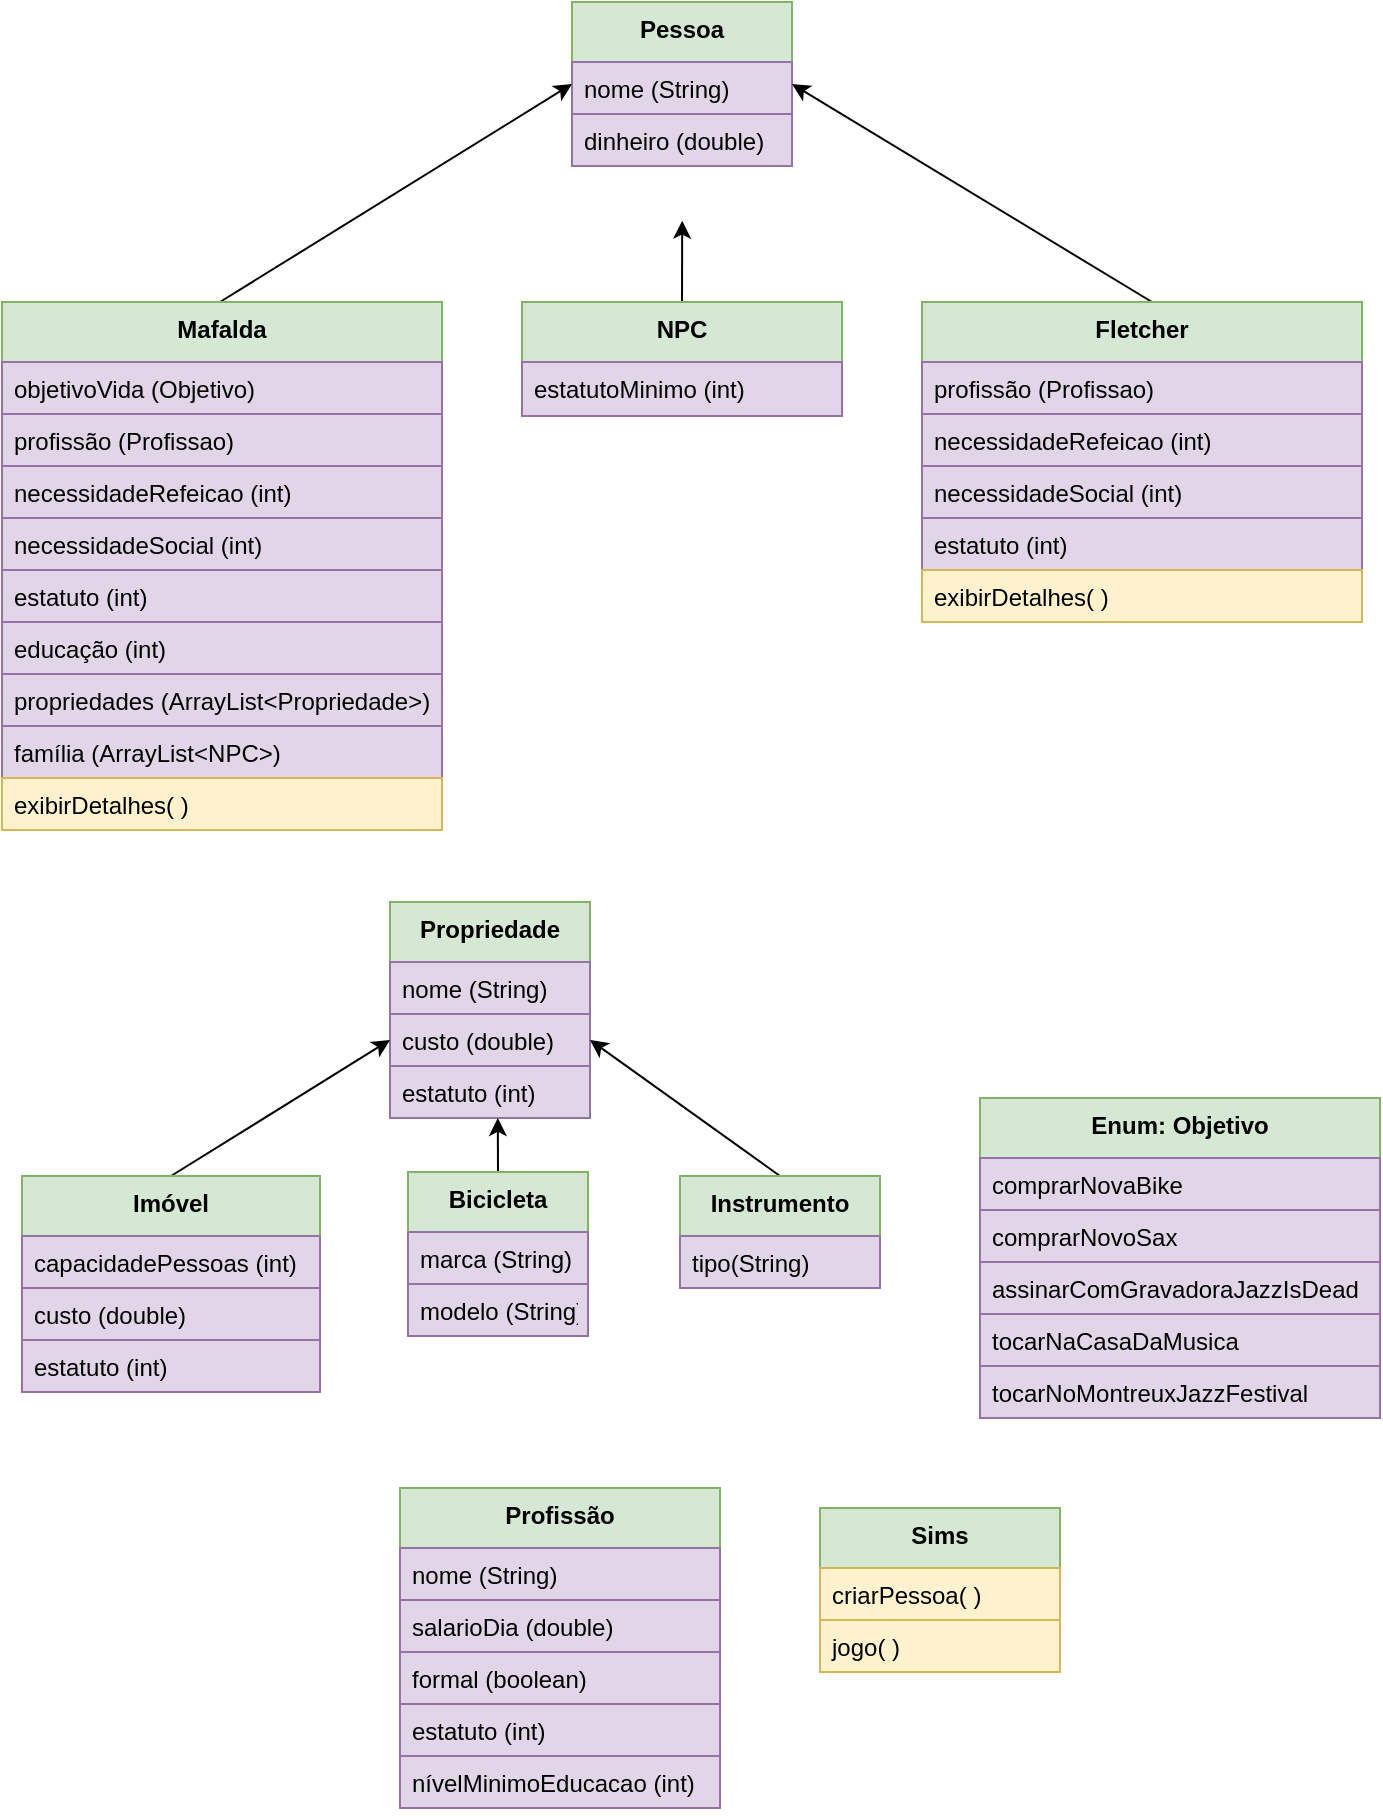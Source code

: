 <mxfile version="20.8.16" type="device"><diagram id="C5RBs43oDa-KdzZeNtuy" name="Page-1"><mxGraphModel dx="1195" dy="703" grid="1" gridSize="10" guides="1" tooltips="1" connect="1" arrows="1" fold="1" page="1" pageScale="1" pageWidth="827" pageHeight="1169" math="0" shadow="0"><root><mxCell id="WIyWlLk6GJQsqaUBKTNV-0"/><mxCell id="WIyWlLk6GJQsqaUBKTNV-1" parent="WIyWlLk6GJQsqaUBKTNV-0"/><mxCell id="-l7YNrOhIKP4FmP0wzme-27" value="Pessoa" style="swimlane;fontStyle=1;align=center;verticalAlign=top;childLayout=stackLayout;horizontal=1;startSize=30;horizontalStack=0;resizeParent=1;resizeParentMax=0;resizeLast=0;collapsible=1;marginBottom=0;fillColor=#d5e8d4;strokeColor=#82b366;" parent="WIyWlLk6GJQsqaUBKTNV-1" vertex="1"><mxGeometry x="345" y="50" width="110" height="82" as="geometry"><mxRectangle x="80" y="20" width="80" height="30" as="alternateBounds"/></mxGeometry></mxCell><mxCell id="-l7YNrOhIKP4FmP0wzme-28" value="nome (String)" style="text;strokeColor=#9673a6;fillColor=#e1d5e7;align=left;verticalAlign=top;spacingLeft=4;spacingRight=4;overflow=hidden;rotatable=0;points=[[0,0.5],[1,0.5]];portConstraint=eastwest;" parent="-l7YNrOhIKP4FmP0wzme-27" vertex="1"><mxGeometry y="30" width="110" height="26" as="geometry"/></mxCell><mxCell id="-l7YNrOhIKP4FmP0wzme-32" value="dinheiro (double)" style="text;strokeColor=#9673a6;fillColor=#e1d5e7;align=left;verticalAlign=top;spacingLeft=4;spacingRight=4;overflow=hidden;rotatable=0;points=[[0,0.5],[1,0.5]];portConstraint=eastwest;" parent="-l7YNrOhIKP4FmP0wzme-27" vertex="1"><mxGeometry y="56" width="110" height="26" as="geometry"/></mxCell><mxCell id="-l7YNrOhIKP4FmP0wzme-74" style="rounded=0;orthogonalLoop=1;jettySize=auto;html=1;exitX=0.5;exitY=0;exitDx=0;exitDy=0;entryX=0;entryY=0.5;entryDx=0;entryDy=0;" parent="WIyWlLk6GJQsqaUBKTNV-1" target="-l7YNrOhIKP4FmP0wzme-27" edge="1"><mxGeometry relative="1" as="geometry"><mxPoint x="169" y="200" as="sourcePoint"/><mxPoint x="299" y="104" as="targetPoint"/></mxGeometry></mxCell><mxCell id="-l7YNrOhIKP4FmP0wzme-44" value="Mafalda" style="swimlane;fontStyle=1;align=center;verticalAlign=top;childLayout=stackLayout;horizontal=1;startSize=30;horizontalStack=0;resizeParent=1;resizeParentMax=0;resizeLast=0;collapsible=1;marginBottom=0;fillColor=#d5e8d4;strokeColor=#82b366;" parent="WIyWlLk6GJQsqaUBKTNV-1" vertex="1"><mxGeometry x="60" y="200" width="220" height="264" as="geometry"><mxRectangle x="80" y="20" width="80" height="30" as="alternateBounds"/></mxGeometry></mxCell><mxCell id="-l7YNrOhIKP4FmP0wzme-45" value="objetivoVida (Objetivo)" style="text;strokeColor=#9673a6;fillColor=#e1d5e7;align=left;verticalAlign=top;spacingLeft=4;spacingRight=4;overflow=hidden;rotatable=0;points=[[0,0.5],[1,0.5]];portConstraint=eastwest;" parent="-l7YNrOhIKP4FmP0wzme-44" vertex="1"><mxGeometry y="30" width="220" height="26" as="geometry"/></mxCell><mxCell id="-l7YNrOhIKP4FmP0wzme-46" value="profissão (Profissao)" style="text;strokeColor=#9673a6;fillColor=#e1d5e7;align=left;verticalAlign=top;spacingLeft=4;spacingRight=4;overflow=hidden;rotatable=0;points=[[0,0.5],[1,0.5]];portConstraint=eastwest;" parent="-l7YNrOhIKP4FmP0wzme-44" vertex="1"><mxGeometry y="56" width="220" height="26" as="geometry"/></mxCell><mxCell id="-l7YNrOhIKP4FmP0wzme-48" value="necessidadeRefeicao (int)" style="text;strokeColor=#9673a6;fillColor=#e1d5e7;align=left;verticalAlign=top;spacingLeft=4;spacingRight=4;overflow=hidden;rotatable=0;points=[[0,0.5],[1,0.5]];portConstraint=eastwest;" parent="-l7YNrOhIKP4FmP0wzme-44" vertex="1"><mxGeometry y="82" width="220" height="26" as="geometry"/></mxCell><mxCell id="-l7YNrOhIKP4FmP0wzme-49" value="necessidadeSocial (int)" style="text;strokeColor=#9673a6;fillColor=#e1d5e7;align=left;verticalAlign=top;spacingLeft=4;spacingRight=4;overflow=hidden;rotatable=0;points=[[0,0.5],[1,0.5]];portConstraint=eastwest;" parent="-l7YNrOhIKP4FmP0wzme-44" vertex="1"><mxGeometry y="108" width="220" height="26" as="geometry"/></mxCell><mxCell id="-l7YNrOhIKP4FmP0wzme-50" value="estatuto (int)" style="text;strokeColor=#9673a6;fillColor=#e1d5e7;align=left;verticalAlign=top;spacingLeft=4;spacingRight=4;overflow=hidden;rotatable=0;points=[[0,0.5],[1,0.5]];portConstraint=eastwest;" parent="-l7YNrOhIKP4FmP0wzme-44" vertex="1"><mxGeometry y="134" width="220" height="26" as="geometry"/></mxCell><mxCell id="-l7YNrOhIKP4FmP0wzme-51" value="educação (int)" style="text;strokeColor=#9673a6;fillColor=#e1d5e7;align=left;verticalAlign=top;spacingLeft=4;spacingRight=4;overflow=hidden;rotatable=0;points=[[0,0.5],[1,0.5]];portConstraint=eastwest;" parent="-l7YNrOhIKP4FmP0wzme-44" vertex="1"><mxGeometry y="160" width="220" height="26" as="geometry"/></mxCell><mxCell id="-l7YNrOhIKP4FmP0wzme-52" value="propriedades (ArrayList&lt;Propriedade&gt;)" style="text;strokeColor=#9673a6;fillColor=#e1d5e7;align=left;verticalAlign=top;spacingLeft=4;spacingRight=4;overflow=hidden;rotatable=0;points=[[0,0.5],[1,0.5]];portConstraint=eastwest;" parent="-l7YNrOhIKP4FmP0wzme-44" vertex="1"><mxGeometry y="186" width="220" height="26" as="geometry"/></mxCell><mxCell id="-l7YNrOhIKP4FmP0wzme-53" value="família (ArrayList&lt;NPC&gt;)" style="text;strokeColor=#9673a6;fillColor=#e1d5e7;align=left;verticalAlign=top;spacingLeft=4;spacingRight=4;overflow=hidden;rotatable=0;points=[[0,0.5],[1,0.5]];portConstraint=eastwest;" parent="-l7YNrOhIKP4FmP0wzme-44" vertex="1"><mxGeometry y="212" width="220" height="26" as="geometry"/></mxCell><mxCell id="-l7YNrOhIKP4FmP0wzme-47" value="exibirDetalhes( )" style="text;strokeColor=#d6b656;fillColor=#fff2cc;align=left;verticalAlign=top;spacingLeft=4;spacingRight=4;overflow=hidden;rotatable=0;points=[[0,0.5],[1,0.5]];portConstraint=eastwest;" parent="-l7YNrOhIKP4FmP0wzme-44" vertex="1"><mxGeometry y="238" width="220" height="26" as="geometry"/></mxCell><mxCell id="-l7YNrOhIKP4FmP0wzme-75" style="edgeStyle=none;rounded=0;orthogonalLoop=1;jettySize=auto;html=1;exitX=0.5;exitY=0;exitDx=0;exitDy=0;entryX=1;entryY=0.5;entryDx=0;entryDy=0;" parent="WIyWlLk6GJQsqaUBKTNV-1" target="-l7YNrOhIKP4FmP0wzme-27" edge="1"><mxGeometry relative="1" as="geometry"><mxPoint x="635" y="200" as="sourcePoint"/><mxPoint x="520.38" y="105.662" as="targetPoint"/></mxGeometry></mxCell><mxCell id="-l7YNrOhIKP4FmP0wzme-54" value="Fletcher" style="swimlane;fontStyle=1;align=center;verticalAlign=top;childLayout=stackLayout;horizontal=1;startSize=30;horizontalStack=0;resizeParent=1;resizeParentMax=0;resizeLast=0;collapsible=1;marginBottom=0;fillColor=#d5e8d4;strokeColor=#82b366;" parent="WIyWlLk6GJQsqaUBKTNV-1" vertex="1"><mxGeometry x="520" y="200" width="220" height="160" as="geometry"><mxRectangle x="80" y="20" width="80" height="30" as="alternateBounds"/></mxGeometry></mxCell><mxCell id="-l7YNrOhIKP4FmP0wzme-56" value="profissão (Profissao)" style="text;strokeColor=#9673a6;fillColor=#e1d5e7;align=left;verticalAlign=top;spacingLeft=4;spacingRight=4;overflow=hidden;rotatable=0;points=[[0,0.5],[1,0.5]];portConstraint=eastwest;" parent="-l7YNrOhIKP4FmP0wzme-54" vertex="1"><mxGeometry y="30" width="220" height="26" as="geometry"/></mxCell><mxCell id="-l7YNrOhIKP4FmP0wzme-57" value="necessidadeRefeicao (int)" style="text;strokeColor=#9673a6;fillColor=#e1d5e7;align=left;verticalAlign=top;spacingLeft=4;spacingRight=4;overflow=hidden;rotatable=0;points=[[0,0.5],[1,0.5]];portConstraint=eastwest;" parent="-l7YNrOhIKP4FmP0wzme-54" vertex="1"><mxGeometry y="56" width="220" height="26" as="geometry"/></mxCell><mxCell id="-l7YNrOhIKP4FmP0wzme-58" value="necessidadeSocial (int)" style="text;strokeColor=#9673a6;fillColor=#e1d5e7;align=left;verticalAlign=top;spacingLeft=4;spacingRight=4;overflow=hidden;rotatable=0;points=[[0,0.5],[1,0.5]];portConstraint=eastwest;" parent="-l7YNrOhIKP4FmP0wzme-54" vertex="1"><mxGeometry y="82" width="220" height="26" as="geometry"/></mxCell><mxCell id="-l7YNrOhIKP4FmP0wzme-59" value="estatuto (int)" style="text;strokeColor=#9673a6;fillColor=#e1d5e7;align=left;verticalAlign=top;spacingLeft=4;spacingRight=4;overflow=hidden;rotatable=0;points=[[0,0.5],[1,0.5]];portConstraint=eastwest;" parent="-l7YNrOhIKP4FmP0wzme-54" vertex="1"><mxGeometry y="108" width="220" height="26" as="geometry"/></mxCell><mxCell id="-l7YNrOhIKP4FmP0wzme-63" value="exibirDetalhes( )" style="text;strokeColor=#d6b656;fillColor=#fff2cc;align=left;verticalAlign=top;spacingLeft=4;spacingRight=4;overflow=hidden;rotatable=0;points=[[0,0.5],[1,0.5]];portConstraint=eastwest;" parent="-l7YNrOhIKP4FmP0wzme-54" vertex="1"><mxGeometry y="134" width="220" height="26" as="geometry"/></mxCell><mxCell id="-l7YNrOhIKP4FmP0wzme-76" style="edgeStyle=none;rounded=0;orthogonalLoop=1;jettySize=auto;html=1;exitX=0.5;exitY=0;exitDx=0;exitDy=0;entryX=0.455;entryY=0.936;entryDx=0;entryDy=0;entryPerimeter=0;" parent="WIyWlLk6GJQsqaUBKTNV-1" edge="1"><mxGeometry relative="1" as="geometry"><mxPoint x="400" y="203" as="sourcePoint"/><mxPoint x="400.1" y="159.336" as="targetPoint"/></mxGeometry></mxCell><mxCell id="-l7YNrOhIKP4FmP0wzme-64" value="NPC" style="swimlane;fontStyle=1;align=center;verticalAlign=top;childLayout=stackLayout;horizontal=1;startSize=30;horizontalStack=0;resizeParent=1;resizeParentMax=0;resizeLast=0;collapsible=1;marginBottom=0;fillColor=#d5e8d4;strokeColor=#82b366;" parent="WIyWlLk6GJQsqaUBKTNV-1" vertex="1"><mxGeometry x="320" y="200" width="160" height="57" as="geometry"><mxRectangle x="80" y="20" width="80" height="30" as="alternateBounds"/></mxGeometry></mxCell><mxCell id="-l7YNrOhIKP4FmP0wzme-66" value="estatutoMinimo (int)" style="text;strokeColor=#9673a6;fillColor=#e1d5e7;align=left;verticalAlign=top;spacingLeft=4;spacingRight=4;overflow=hidden;rotatable=0;points=[[0,0.5],[1,0.5]];portConstraint=eastwest;" parent="-l7YNrOhIKP4FmP0wzme-64" vertex="1"><mxGeometry y="30" width="160" height="27" as="geometry"/></mxCell><mxCell id="-l7YNrOhIKP4FmP0wzme-78" value="Propriedade" style="swimlane;fontStyle=1;align=center;verticalAlign=top;childLayout=stackLayout;horizontal=1;startSize=30;horizontalStack=0;resizeParent=1;resizeParentMax=0;resizeLast=0;collapsible=1;marginBottom=0;fillColor=#d5e8d4;strokeColor=#82b366;" parent="WIyWlLk6GJQsqaUBKTNV-1" vertex="1"><mxGeometry x="254" y="500" width="100" height="108" as="geometry"><mxRectangle x="80" y="20" width="80" height="30" as="alternateBounds"/></mxGeometry></mxCell><mxCell id="-l7YNrOhIKP4FmP0wzme-79" value="nome (String)" style="text;strokeColor=#9673a6;fillColor=#e1d5e7;align=left;verticalAlign=top;spacingLeft=4;spacingRight=4;overflow=hidden;rotatable=0;points=[[0,0.5],[1,0.5]];portConstraint=eastwest;" parent="-l7YNrOhIKP4FmP0wzme-78" vertex="1"><mxGeometry y="30" width="100" height="26" as="geometry"/></mxCell><mxCell id="-l7YNrOhIKP4FmP0wzme-80" value="custo (double)" style="text;strokeColor=#9673a6;fillColor=#e1d5e7;align=left;verticalAlign=top;spacingLeft=4;spacingRight=4;overflow=hidden;rotatable=0;points=[[0,0.5],[1,0.5]];portConstraint=eastwest;" parent="-l7YNrOhIKP4FmP0wzme-78" vertex="1"><mxGeometry y="56" width="100" height="26" as="geometry"/></mxCell><mxCell id="-l7YNrOhIKP4FmP0wzme-81" value="estatuto (int)" style="text;strokeColor=#9673a6;fillColor=#e1d5e7;align=left;verticalAlign=top;spacingLeft=4;spacingRight=4;overflow=hidden;rotatable=0;points=[[0,0.5],[1,0.5]];portConstraint=eastwest;" parent="-l7YNrOhIKP4FmP0wzme-78" vertex="1"><mxGeometry y="82" width="100" height="26" as="geometry"/></mxCell><mxCell id="-l7YNrOhIKP4FmP0wzme-99" style="edgeStyle=none;rounded=0;orthogonalLoop=1;jettySize=auto;html=1;exitX=0.5;exitY=0;exitDx=0;exitDy=0;entryX=0;entryY=0.5;entryDx=0;entryDy=0;" parent="WIyWlLk6GJQsqaUBKTNV-1" source="-l7YNrOhIKP4FmP0wzme-88" target="-l7YNrOhIKP4FmP0wzme-80" edge="1"><mxGeometry relative="1" as="geometry"/></mxCell><mxCell id="-l7YNrOhIKP4FmP0wzme-88" value="Imóvel" style="swimlane;fontStyle=1;align=center;verticalAlign=top;childLayout=stackLayout;horizontal=1;startSize=30;horizontalStack=0;resizeParent=1;resizeParentMax=0;resizeLast=0;collapsible=1;marginBottom=0;fillColor=#d5e8d4;strokeColor=#82b366;" parent="WIyWlLk6GJQsqaUBKTNV-1" vertex="1"><mxGeometry x="70" y="637" width="149" height="108" as="geometry"><mxRectangle x="80" y="20" width="80" height="30" as="alternateBounds"/></mxGeometry></mxCell><mxCell id="-l7YNrOhIKP4FmP0wzme-89" value="capacidadePessoas (int)" style="text;strokeColor=#9673a6;fillColor=#e1d5e7;align=left;verticalAlign=top;spacingLeft=4;spacingRight=4;overflow=hidden;rotatable=0;points=[[0,0.5],[1,0.5]];portConstraint=eastwest;" parent="-l7YNrOhIKP4FmP0wzme-88" vertex="1"><mxGeometry y="30" width="149" height="26" as="geometry"/></mxCell><mxCell id="-l7YNrOhIKP4FmP0wzme-90" value="custo (double)" style="text;strokeColor=#9673a6;fillColor=#e1d5e7;align=left;verticalAlign=top;spacingLeft=4;spacingRight=4;overflow=hidden;rotatable=0;points=[[0,0.5],[1,0.5]];portConstraint=eastwest;" parent="-l7YNrOhIKP4FmP0wzme-88" vertex="1"><mxGeometry y="56" width="149" height="26" as="geometry"/></mxCell><mxCell id="-l7YNrOhIKP4FmP0wzme-91" value="estatuto (int)" style="text;strokeColor=#9673a6;fillColor=#e1d5e7;align=left;verticalAlign=top;spacingLeft=4;spacingRight=4;overflow=hidden;rotatable=0;points=[[0,0.5],[1,0.5]];portConstraint=eastwest;" parent="-l7YNrOhIKP4FmP0wzme-88" vertex="1"><mxGeometry y="82" width="149" height="26" as="geometry"/></mxCell><mxCell id="-l7YNrOhIKP4FmP0wzme-102" style="edgeStyle=none;rounded=0;orthogonalLoop=1;jettySize=auto;html=1;exitX=0.5;exitY=0;exitDx=0;exitDy=0;entryX=0.539;entryY=1.076;entryDx=0;entryDy=0;entryPerimeter=0;" parent="WIyWlLk6GJQsqaUBKTNV-1" edge="1"><mxGeometry relative="1" as="geometry"><mxPoint x="308" y="635" as="sourcePoint"/><mxPoint x="307.9" y="607.976" as="targetPoint"/></mxGeometry></mxCell><mxCell id="-l7YNrOhIKP4FmP0wzme-92" value="Bicicleta" style="swimlane;fontStyle=1;align=center;verticalAlign=top;childLayout=stackLayout;horizontal=1;startSize=30;horizontalStack=0;resizeParent=1;resizeParentMax=0;resizeLast=0;collapsible=1;marginBottom=0;fillColor=#d5e8d4;strokeColor=#82b366;" parent="WIyWlLk6GJQsqaUBKTNV-1" vertex="1"><mxGeometry x="263" y="635" width="90" height="82" as="geometry"><mxRectangle x="80" y="20" width="80" height="30" as="alternateBounds"/></mxGeometry></mxCell><mxCell id="-l7YNrOhIKP4FmP0wzme-93" value="marca (String)" style="text;strokeColor=#9673a6;fillColor=#e1d5e7;align=left;verticalAlign=top;spacingLeft=4;spacingRight=4;overflow=hidden;rotatable=0;points=[[0,0.5],[1,0.5]];portConstraint=eastwest;" parent="-l7YNrOhIKP4FmP0wzme-92" vertex="1"><mxGeometry y="30" width="90" height="26" as="geometry"/></mxCell><mxCell id="-l7YNrOhIKP4FmP0wzme-94" value="modelo (String)" style="text;strokeColor=#9673a6;fillColor=#e1d5e7;align=left;verticalAlign=top;spacingLeft=4;spacingRight=4;overflow=hidden;rotatable=0;points=[[0,0.5],[1,0.5]];portConstraint=eastwest;" parent="-l7YNrOhIKP4FmP0wzme-92" vertex="1"><mxGeometry y="56" width="90" height="26" as="geometry"/></mxCell><mxCell id="-l7YNrOhIKP4FmP0wzme-101" style="edgeStyle=none;rounded=0;orthogonalLoop=1;jettySize=auto;html=1;exitX=0.5;exitY=0;exitDx=0;exitDy=0;entryX=1;entryY=0.5;entryDx=0;entryDy=0;" parent="WIyWlLk6GJQsqaUBKTNV-1" source="-l7YNrOhIKP4FmP0wzme-96" target="-l7YNrOhIKP4FmP0wzme-80" edge="1"><mxGeometry relative="1" as="geometry"/></mxCell><mxCell id="-l7YNrOhIKP4FmP0wzme-96" value="Instrumento" style="swimlane;fontStyle=1;align=center;verticalAlign=top;childLayout=stackLayout;horizontal=1;startSize=30;horizontalStack=0;resizeParent=1;resizeParentMax=0;resizeLast=0;collapsible=1;marginBottom=0;fillColor=#d5e8d4;strokeColor=#82b366;" parent="WIyWlLk6GJQsqaUBKTNV-1" vertex="1"><mxGeometry x="399" y="637" width="100" height="56" as="geometry"><mxRectangle x="80" y="20" width="80" height="30" as="alternateBounds"/></mxGeometry></mxCell><mxCell id="-l7YNrOhIKP4FmP0wzme-97" value="tipo(String)" style="text;strokeColor=#9673a6;fillColor=#e1d5e7;align=left;verticalAlign=top;spacingLeft=4;spacingRight=4;overflow=hidden;rotatable=0;points=[[0,0.5],[1,0.5]];portConstraint=eastwest;" parent="-l7YNrOhIKP4FmP0wzme-96" vertex="1"><mxGeometry y="30" width="100" height="26" as="geometry"/></mxCell><mxCell id="-l7YNrOhIKP4FmP0wzme-103" value="Profissão" style="swimlane;fontStyle=1;align=center;verticalAlign=top;childLayout=stackLayout;horizontal=1;startSize=30;horizontalStack=0;resizeParent=1;resizeParentMax=0;resizeLast=0;collapsible=1;marginBottom=0;fillColor=#d5e8d4;strokeColor=#82b366;" parent="WIyWlLk6GJQsqaUBKTNV-1" vertex="1"><mxGeometry x="259" y="793" width="160" height="160" as="geometry"><mxRectangle x="80" y="20" width="80" height="30" as="alternateBounds"/></mxGeometry></mxCell><mxCell id="-l7YNrOhIKP4FmP0wzme-104" value="nome (String)" style="text;strokeColor=#9673a6;fillColor=#e1d5e7;align=left;verticalAlign=top;spacingLeft=4;spacingRight=4;overflow=hidden;rotatable=0;points=[[0,0.5],[1,0.5]];portConstraint=eastwest;" parent="-l7YNrOhIKP4FmP0wzme-103" vertex="1"><mxGeometry y="30" width="160" height="26" as="geometry"/></mxCell><mxCell id="-l7YNrOhIKP4FmP0wzme-105" value="salarioDia (double)" style="text;strokeColor=#9673a6;fillColor=#e1d5e7;align=left;verticalAlign=top;spacingLeft=4;spacingRight=4;overflow=hidden;rotatable=0;points=[[0,0.5],[1,0.5]];portConstraint=eastwest;" parent="-l7YNrOhIKP4FmP0wzme-103" vertex="1"><mxGeometry y="56" width="160" height="26" as="geometry"/></mxCell><mxCell id="-l7YNrOhIKP4FmP0wzme-107" value="formal (boolean)" style="text;strokeColor=#9673a6;fillColor=#e1d5e7;align=left;verticalAlign=top;spacingLeft=4;spacingRight=4;overflow=hidden;rotatable=0;points=[[0,0.5],[1,0.5]];portConstraint=eastwest;" parent="-l7YNrOhIKP4FmP0wzme-103" vertex="1"><mxGeometry y="82" width="160" height="26" as="geometry"/></mxCell><mxCell id="-l7YNrOhIKP4FmP0wzme-108" value="estatuto (int)" style="text;strokeColor=#9673a6;fillColor=#e1d5e7;align=left;verticalAlign=top;spacingLeft=4;spacingRight=4;overflow=hidden;rotatable=0;points=[[0,0.5],[1,0.5]];portConstraint=eastwest;" parent="-l7YNrOhIKP4FmP0wzme-103" vertex="1"><mxGeometry y="108" width="160" height="26" as="geometry"/></mxCell><mxCell id="-l7YNrOhIKP4FmP0wzme-109" value="nívelMinimoEducacao (int)" style="text;strokeColor=#9673a6;fillColor=#e1d5e7;align=left;verticalAlign=top;spacingLeft=4;spacingRight=4;overflow=hidden;rotatable=0;points=[[0,0.5],[1,0.5]];portConstraint=eastwest;" parent="-l7YNrOhIKP4FmP0wzme-103" vertex="1"><mxGeometry y="134" width="160" height="26" as="geometry"/></mxCell><mxCell id="-l7YNrOhIKP4FmP0wzme-116" value="Enum: Objetivo" style="swimlane;fontStyle=1;align=center;verticalAlign=top;childLayout=stackLayout;horizontal=1;startSize=30;horizontalStack=0;resizeParent=1;resizeParentMax=0;resizeLast=0;collapsible=1;marginBottom=0;fillColor=#d5e8d4;strokeColor=#82b366;" parent="WIyWlLk6GJQsqaUBKTNV-1" vertex="1"><mxGeometry x="549" y="598" width="200" height="160" as="geometry"><mxRectangle x="80" y="20" width="80" height="30" as="alternateBounds"/></mxGeometry></mxCell><mxCell id="-l7YNrOhIKP4FmP0wzme-117" value="comprarNovaBike" style="text;strokeColor=#9673a6;fillColor=#e1d5e7;align=left;verticalAlign=top;spacingLeft=4;spacingRight=4;overflow=hidden;rotatable=0;points=[[0,0.5],[1,0.5]];portConstraint=eastwest;" parent="-l7YNrOhIKP4FmP0wzme-116" vertex="1"><mxGeometry y="30" width="200" height="26" as="geometry"/></mxCell><mxCell id="-l7YNrOhIKP4FmP0wzme-121" value="comprarNovoSax" style="text;strokeColor=#9673a6;fillColor=#e1d5e7;align=left;verticalAlign=top;spacingLeft=4;spacingRight=4;overflow=hidden;rotatable=0;points=[[0,0.5],[1,0.5]];portConstraint=eastwest;" parent="-l7YNrOhIKP4FmP0wzme-116" vertex="1"><mxGeometry y="56" width="200" height="26" as="geometry"/></mxCell><mxCell id="-l7YNrOhIKP4FmP0wzme-118" value="assinarComGravadoraJazzIsDead" style="text;strokeColor=#9673a6;fillColor=#e1d5e7;align=left;verticalAlign=top;spacingLeft=4;spacingRight=4;overflow=hidden;rotatable=0;points=[[0,0.5],[1,0.5]];portConstraint=eastwest;" parent="-l7YNrOhIKP4FmP0wzme-116" vertex="1"><mxGeometry y="82" width="200" height="26" as="geometry"/></mxCell><mxCell id="-l7YNrOhIKP4FmP0wzme-119" value="tocarNaCasaDaMusica" style="text;strokeColor=#9673a6;fillColor=#e1d5e7;align=left;verticalAlign=top;spacingLeft=4;spacingRight=4;overflow=hidden;rotatable=0;points=[[0,0.5],[1,0.5]];portConstraint=eastwest;" parent="-l7YNrOhIKP4FmP0wzme-116" vertex="1"><mxGeometry y="108" width="200" height="26" as="geometry"/></mxCell><mxCell id="-l7YNrOhIKP4FmP0wzme-120" value="tocarNoMontreuxJazzFestival" style="text;strokeColor=#9673a6;fillColor=#e1d5e7;align=left;verticalAlign=top;spacingLeft=4;spacingRight=4;overflow=hidden;rotatable=0;points=[[0,0.5],[1,0.5]];portConstraint=eastwest;" parent="-l7YNrOhIKP4FmP0wzme-116" vertex="1"><mxGeometry y="134" width="200" height="26" as="geometry"/></mxCell><mxCell id="-l7YNrOhIKP4FmP0wzme-130" value="Sims" style="swimlane;fontStyle=1;align=center;verticalAlign=top;childLayout=stackLayout;horizontal=1;startSize=30;horizontalStack=0;resizeParent=1;resizeParentMax=0;resizeLast=0;collapsible=1;marginBottom=0;fillColor=#d5e8d4;strokeColor=#82b366;" parent="WIyWlLk6GJQsqaUBKTNV-1" vertex="1"><mxGeometry x="469" y="803" width="120" height="82" as="geometry"><mxRectangle x="80" y="20" width="80" height="30" as="alternateBounds"/></mxGeometry></mxCell><mxCell id="-l7YNrOhIKP4FmP0wzme-132" value="criarPessoa( )" style="text;strokeColor=#d6b656;fillColor=#fff2cc;align=left;verticalAlign=top;spacingLeft=4;spacingRight=4;overflow=hidden;rotatable=0;points=[[0,0.5],[1,0.5]];portConstraint=eastwest;" parent="-l7YNrOhIKP4FmP0wzme-130" vertex="1"><mxGeometry y="30" width="120" height="26" as="geometry"/></mxCell><mxCell id="-l7YNrOhIKP4FmP0wzme-136" value="jogo( )" style="text;strokeColor=#d6b656;fillColor=#fff2cc;align=left;verticalAlign=top;spacingLeft=4;spacingRight=4;overflow=hidden;rotatable=0;points=[[0,0.5],[1,0.5]];portConstraint=eastwest;" parent="-l7YNrOhIKP4FmP0wzme-130" vertex="1"><mxGeometry y="56" width="120" height="26" as="geometry"/></mxCell></root></mxGraphModel></diagram></mxfile>